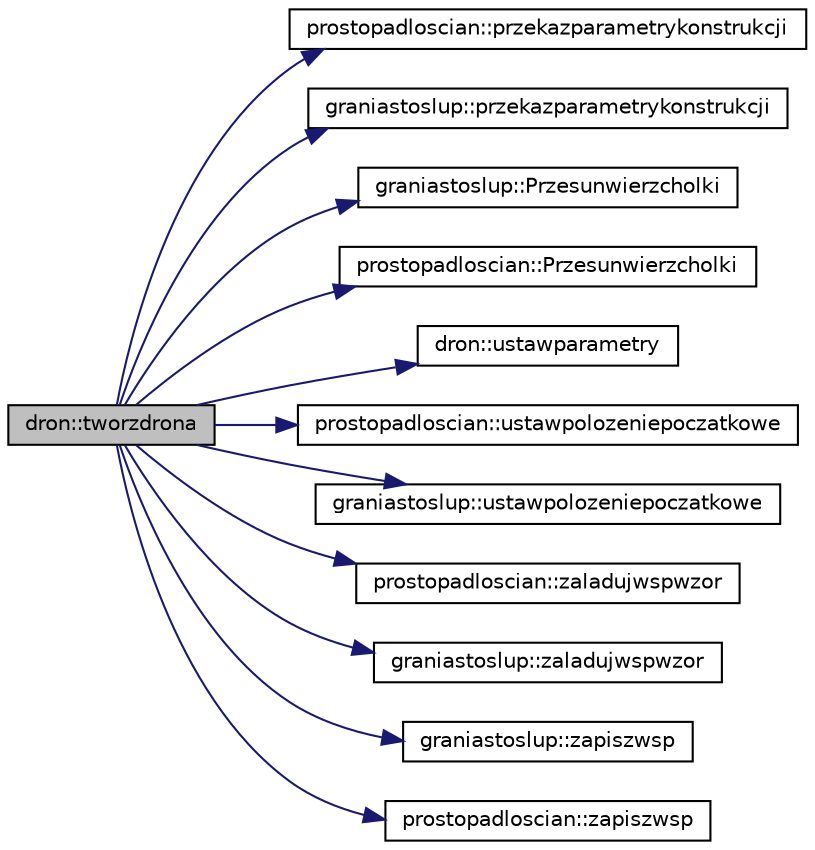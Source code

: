 digraph "dron::tworzdrona"
{
 // LATEX_PDF_SIZE
  edge [fontname="Helvetica",fontsize="10",labelfontname="Helvetica",labelfontsize="10"];
  node [fontname="Helvetica",fontsize="10",shape=record];
  rankdir="LR";
  Node1 [label="dron::tworzdrona",height=0.2,width=0.4,color="black", fillcolor="grey75", style="filled", fontcolor="black",tooltip="Metoda klasy dron. | | Argumenty: | | nr-numer drona | | tworzy drona w oparciu o jego numer nr i wbu..."];
  Node1 -> Node2 [color="midnightblue",fontsize="10",style="solid",fontname="Helvetica"];
  Node2 [label="prostopadloscian::przekazparametrykonstrukcji",height=0.2,width=0.4,color="black", fillcolor="white", style="filled",URL="$classprostopadloscian.html#a35328613925de14f9ddbcb9067403959",tooltip="Metoda klasy prostopadloscian. | | Argumenty: przesunieciewzgkorpusu-przesuniecie rotora wzg korpusu ..."];
  Node1 -> Node3 [color="midnightblue",fontsize="10",style="solid",fontname="Helvetica"];
  Node3 [label="graniastoslup::przekazparametrykonstrukcji",height=0.2,width=0.4,color="black", fillcolor="white", style="filled",URL="$classgraniastoslup.html#a8799915f88de8c647352b5b62ca2d184",tooltip="Metoda klasy graniastoslup. | | Argumenty: przesunieciewzgkorpusu-przesuniecie rotora wzg korpusu | |..."];
  Node1 -> Node4 [color="midnightblue",fontsize="10",style="solid",fontname="Helvetica"];
  Node4 [label="graniastoslup::Przesunwierzcholki",height=0.2,width=0.4,color="black", fillcolor="white", style="filled",URL="$classgraniastoslup.html#ab51a853d7dc2df94a07eea6751c32b00",tooltip="Metoda klasy graniastoslup. | | Argumenty: brak | | | oblicza wspolrzedne wierzcholkow graniastoslupa..."];
  Node1 -> Node5 [color="midnightblue",fontsize="10",style="solid",fontname="Helvetica"];
  Node5 [label="prostopadloscian::Przesunwierzcholki",height=0.2,width=0.4,color="black", fillcolor="white", style="filled",URL="$classprostopadloscian.html#a39c484125ad77b9b5eec74f762f759ed",tooltip="Metoda klasy prostopadloscian. | | Argumenty: brak | | | oblicza wspolrzedne wierzcholkow prostopadlo..."];
  Node1 -> Node6 [color="midnightblue",fontsize="10",style="solid",fontname="Helvetica"];
  Node6 [label="dron::ustawparametry",height=0.2,width=0.4,color="black", fillcolor="white", style="filled",URL="$classdron.html#abf9d1bac7c5c7efc279bc4f526d42c2c",tooltip="Metoda klasy dron. | | Argumenty: | | polozenie2-aktualne przesuniecie | | kat aktualny kat | | przek..."];
  Node1 -> Node7 [color="midnightblue",fontsize="10",style="solid",fontname="Helvetica"];
  Node7 [label="prostopadloscian::ustawpolozeniepoczatkowe",height=0.2,width=0.4,color="black", fillcolor="white", style="filled",URL="$classprostopadloscian.html#a502ebfc48e00e2b59df35c554dc5f310",tooltip="Metoda klasy prostopadloscian. | | Argumenty:   | polozeniepoczatkowe aktualne polozenie poczatkowe |..."];
  Node1 -> Node8 [color="midnightblue",fontsize="10",style="solid",fontname="Helvetica"];
  Node8 [label="graniastoslup::ustawpolozeniepoczatkowe",height=0.2,width=0.4,color="black", fillcolor="white", style="filled",URL="$classgraniastoslup.html#a0473898f23711cce194c07b9983bff48",tooltip="Metoda klasy graniastoslup. | | Argumenty:   | polozeniepoczatkowe aktualne polozenie poczatkowe | | ..."];
  Node1 -> Node9 [color="midnightblue",fontsize="10",style="solid",fontname="Helvetica"];
  Node9 [label="prostopadloscian::zaladujwspwzor",height=0.2,width=0.4,color="black", fillcolor="white", style="filled",URL="$classprostopadloscian.html#a2ff73ea0f6327e42d8dc270d0aeca4c6",tooltip="Metoda klasy prostopadloscian. | | Argumenty: | | Brak argumentow. | | Zwraca: | | tabele wypelnione ..."];
  Node1 -> Node10 [color="midnightblue",fontsize="10",style="solid",fontname="Helvetica"];
  Node10 [label="graniastoslup::zaladujwspwzor",height=0.2,width=0.4,color="black", fillcolor="white", style="filled",URL="$classgraniastoslup.html#ac7adc5dc81767fda1305fb682d689975",tooltip="Metoda klasy graniastoslup. | | Argumenty: | | Brak argumentow. | | Zwraca: | | Macierz wypelnione wa..."];
  Node1 -> Node11 [color="midnightblue",fontsize="10",style="solid",fontname="Helvetica"];
  Node11 [label="graniastoslup::zapiszwsp",height=0.2,width=0.4,color="black", fillcolor="white", style="filled",URL="$classgraniastoslup.html#aa82f5df4772ddc60865c16bebb6ab27f",tooltip="Metoda klasy graniastoslup. | | Argumenty: | | nazwaplikuzapisu-nazwa pliku do ktorej zostana zapisan..."];
  Node1 -> Node12 [color="midnightblue",fontsize="10",style="solid",fontname="Helvetica"];
  Node12 [label="prostopadloscian::zapiszwsp",height=0.2,width=0.4,color="black", fillcolor="white", style="filled",URL="$classprostopadloscian.html#a9b0575cdcfc7129fe198d0989a70c38f",tooltip="Metoda klasy prostopadloscian. | | Argumenty: | | nazwaplikuzapisu-nazwa pliku do ktorej zostana zapi..."];
}
